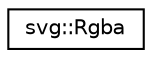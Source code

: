 digraph "Graphical Class Hierarchy"
{
 // LATEX_PDF_SIZE
  edge [fontname="Helvetica",fontsize="10",labelfontname="Helvetica",labelfontsize="10"];
  node [fontname="Helvetica",fontsize="10",shape=record];
  rankdir="LR";
  Node0 [label="svg::Rgba",height=0.2,width=0.4,color="black", fillcolor="white", style="filled",URL="$structsvg_1_1Rgba.html",tooltip=" "];
}
